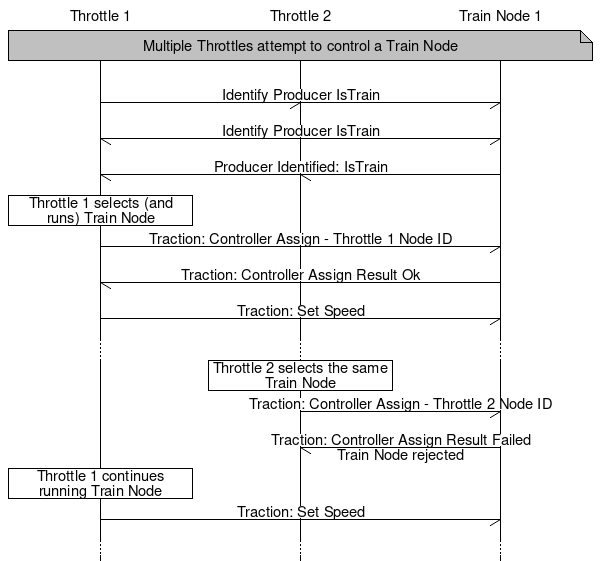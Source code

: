 # Assigning a controller when the train node does not support throttle to throttle handover.

msc {
     hscale = "1";
     "Throttle 1", "Throttle 2", "Train Node 1";
     
     "Throttle 1" note "Train Node 1"      [ label = "Multiple Throttles attempt to control a Train Node", textbgcolour="#c0c0c0" ];
     |||;
     "Throttle 1" -> *                            [ label = "Identify Producer IsTrain" ];
     "Throttle 2" -> *                            [ label = "Identify Producer IsTrain" ];
     * <- "Train Node 1"                          [ label = "Producer Identified: IsTrain" ];
     "Throttle 1" box "Throttle 1"               [ label = "Throttle 1 selects (and runs) Train Node" ];
     "Throttle 1" -> "Train Node 1"               [ label = "Traction: Controller Assign - Throttle 1 Node ID" ];
     "Throttle 1" <- "Train Node 1"               [ label = "Traction: Controller Assign Result Ok" ];
     "Throttle 1" -> "Train Node 1"               [ label = "Traction: Set Speed" ];
     ...;
     "Throttle 2" box "Throttle 2"               [ label = "Throttle 2 selects the same Train Node" ];
     "Throttle 2" -> "Train Node 1"               [ label = "Traction: Controller Assign - Throttle 2 Node ID" ];
     "Throttle 2" <- "Train Node 1"               [ label = "Traction: Controller Assign Result Failed\nTrain Node rejected" ];
     
     "Throttle 1" box "Throttle 1"		  [ label = "Throttle 1 continues running Train Node" ];
     "Throttle 1" -> "Train Node 1"               [ label = "Traction: Set Speed" ];
     ...;            
}
